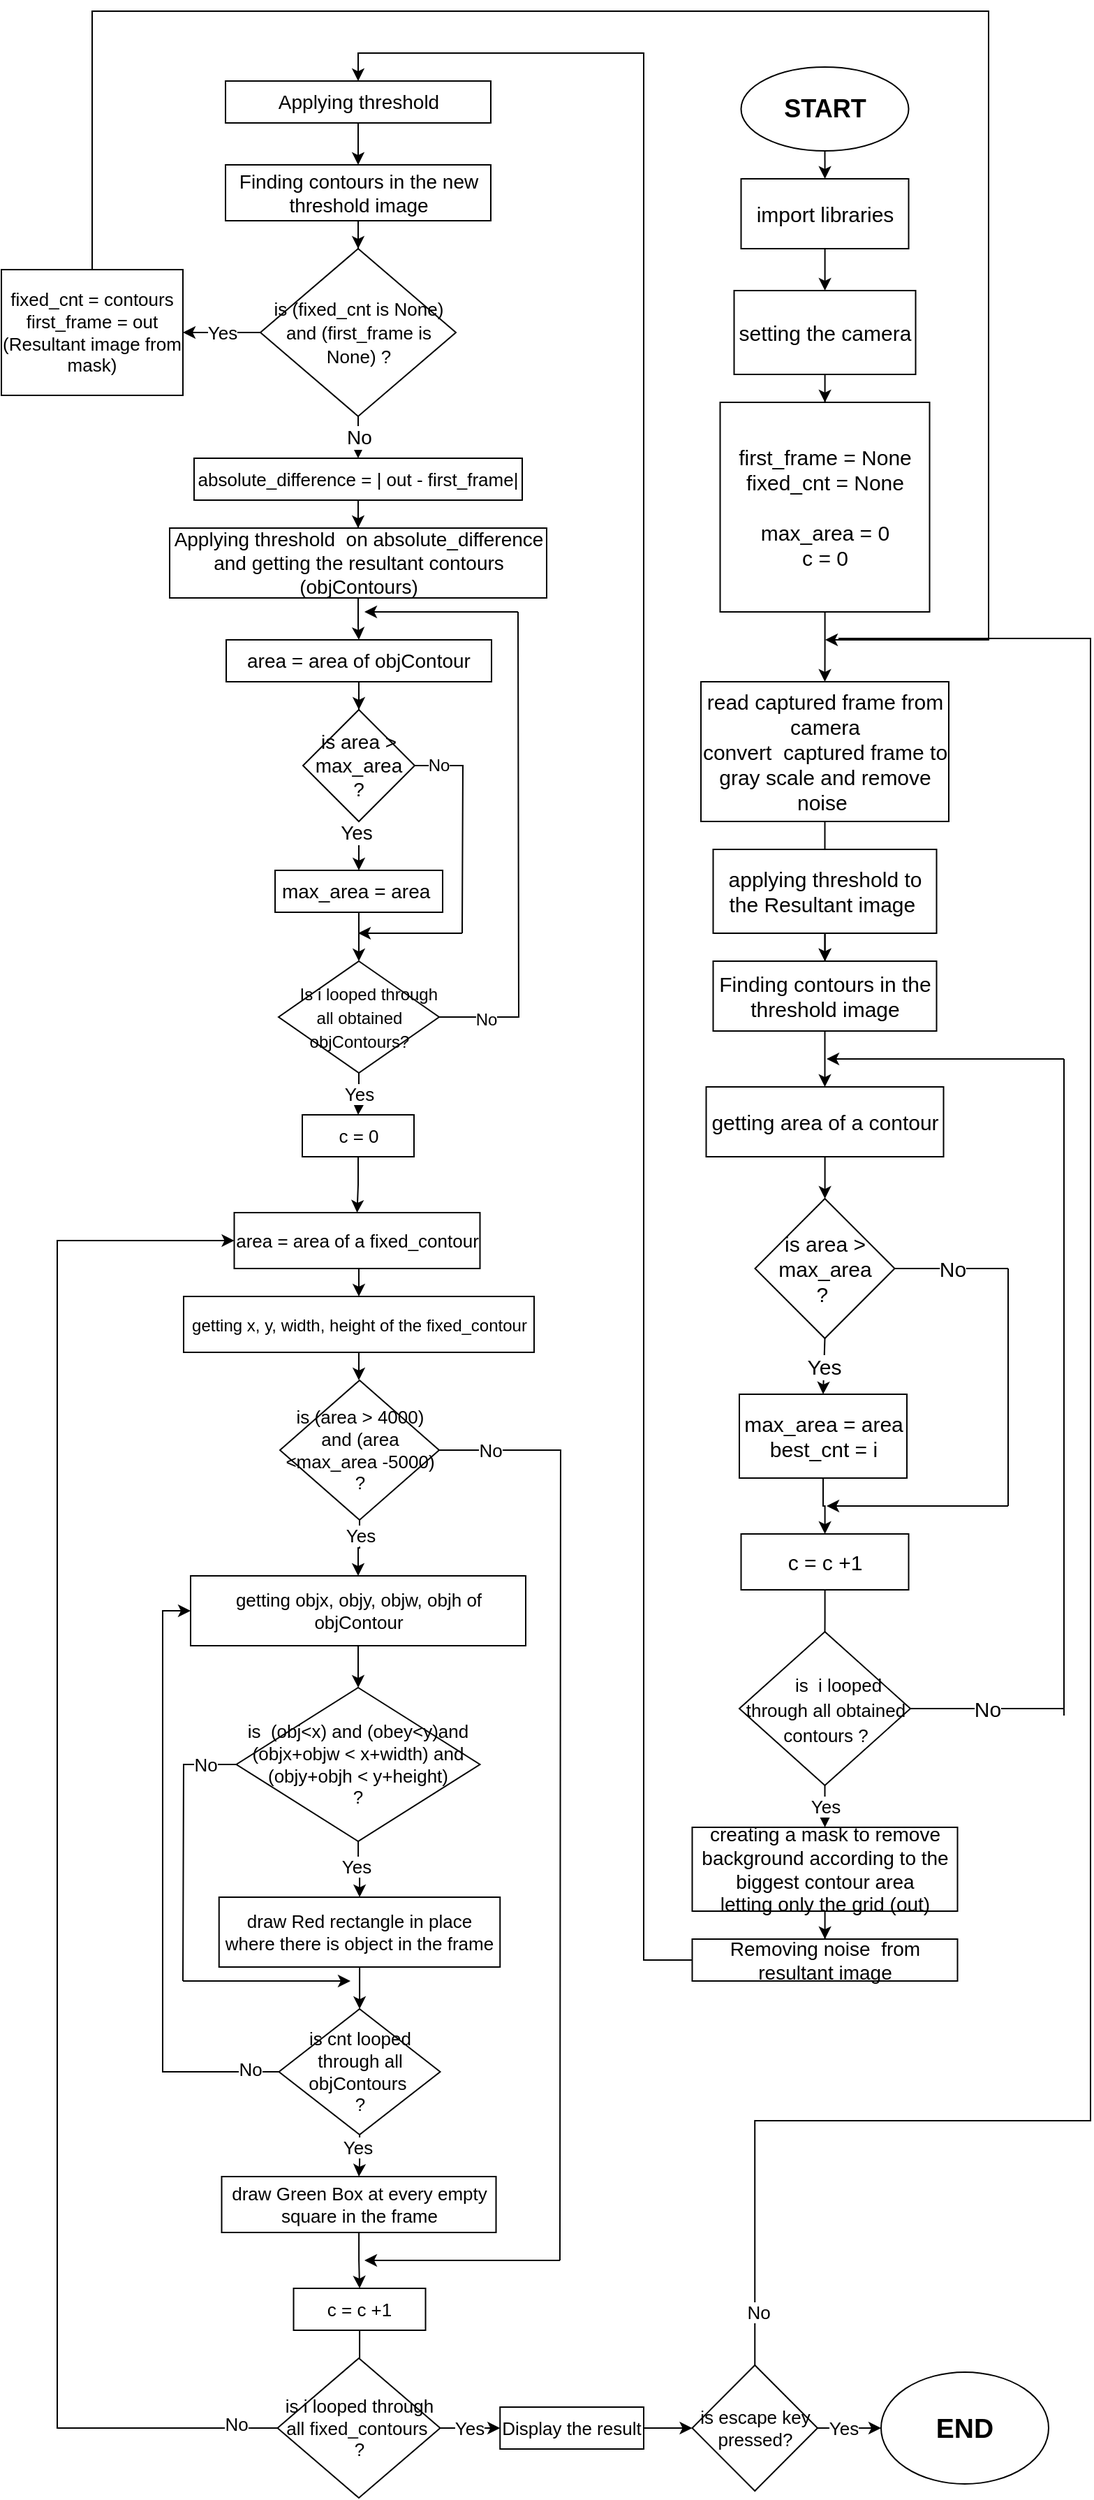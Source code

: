 <mxfile version="17.4.6" type="github"><diagram id="C5RBs43oDa-KdzZeNtuy" name="Page-1"><mxGraphModel dx="1113" dy="1835" grid="1" gridSize="10" guides="1" tooltips="1" connect="1" arrows="1" fold="1" page="1" pageScale="1" pageWidth="827" pageHeight="1169" math="0" shadow="0"><root><mxCell id="WIyWlLk6GJQsqaUBKTNV-0"/><mxCell id="WIyWlLk6GJQsqaUBKTNV-1" parent="WIyWlLk6GJQsqaUBKTNV-0"/><mxCell id="ccuf4die8Ty0n8r8Zp1z-2" value="" style="edgeStyle=orthogonalEdgeStyle;rounded=0;orthogonalLoop=1;jettySize=auto;html=1;" edge="1" parent="WIyWlLk6GJQsqaUBKTNV-1" source="ccuf4die8Ty0n8r8Zp1z-0"><mxGeometry relative="1" as="geometry"><mxPoint x="589.75" y="-930" as="targetPoint"/></mxGeometry></mxCell><mxCell id="ccuf4die8Ty0n8r8Zp1z-0" value="&lt;h2&gt;START&lt;/h2&gt;" style="ellipse;whiteSpace=wrap;html=1;" vertex="1" parent="WIyWlLk6GJQsqaUBKTNV-1"><mxGeometry x="529.75" y="-1010" width="120" height="60" as="geometry"/></mxCell><mxCell id="ccuf4die8Ty0n8r8Zp1z-6" value="" style="edgeStyle=orthogonalEdgeStyle;rounded=0;orthogonalLoop=1;jettySize=auto;html=1;fontSize=15;" edge="1" parent="WIyWlLk6GJQsqaUBKTNV-1" source="ccuf4die8Ty0n8r8Zp1z-4" target="ccuf4die8Ty0n8r8Zp1z-5"><mxGeometry relative="1" as="geometry"/></mxCell><mxCell id="ccuf4die8Ty0n8r8Zp1z-4" value="&lt;span&gt;import libraries&lt;/span&gt;" style="rounded=0;whiteSpace=wrap;html=1;fontSize=15;" vertex="1" parent="WIyWlLk6GJQsqaUBKTNV-1"><mxGeometry x="529.75" y="-930" width="120" height="50" as="geometry"/></mxCell><mxCell id="ccuf4die8Ty0n8r8Zp1z-8" value="" style="edgeStyle=orthogonalEdgeStyle;rounded=0;orthogonalLoop=1;jettySize=auto;html=1;fontSize=15;" edge="1" parent="WIyWlLk6GJQsqaUBKTNV-1" source="ccuf4die8Ty0n8r8Zp1z-5" target="ccuf4die8Ty0n8r8Zp1z-7"><mxGeometry relative="1" as="geometry"/></mxCell><mxCell id="ccuf4die8Ty0n8r8Zp1z-5" value="setting the camera" style="rounded=0;whiteSpace=wrap;html=1;fontSize=15;" vertex="1" parent="WIyWlLk6GJQsqaUBKTNV-1"><mxGeometry x="524.75" y="-850" width="130" height="60" as="geometry"/></mxCell><mxCell id="ccuf4die8Ty0n8r8Zp1z-13" value="" style="edgeStyle=orthogonalEdgeStyle;rounded=0;orthogonalLoop=1;jettySize=auto;html=1;fontSize=15;" edge="1" parent="WIyWlLk6GJQsqaUBKTNV-1" source="ccuf4die8Ty0n8r8Zp1z-7" target="ccuf4die8Ty0n8r8Zp1z-12"><mxGeometry relative="1" as="geometry"/></mxCell><mxCell id="ccuf4die8Ty0n8r8Zp1z-7" value="first_frame = None&lt;br&gt;fixed_cnt = None&lt;br&gt;&lt;br&gt;max_area = 0&lt;br&gt;c = 0" style="whiteSpace=wrap;html=1;aspect=fixed;fontSize=15;" vertex="1" parent="WIyWlLk6GJQsqaUBKTNV-1"><mxGeometry x="514.75" y="-770" width="150" height="150" as="geometry"/></mxCell><mxCell id="ccuf4die8Ty0n8r8Zp1z-51" value="" style="edgeStyle=orthogonalEdgeStyle;rounded=0;orthogonalLoop=1;jettySize=auto;html=1;fontSize=14;endArrow=classic;endFill=1;" edge="1" parent="WIyWlLk6GJQsqaUBKTNV-1" source="ccuf4die8Ty0n8r8Zp1z-12" target="ccuf4die8Ty0n8r8Zp1z-17"><mxGeometry relative="1" as="geometry"/></mxCell><mxCell id="ccuf4die8Ty0n8r8Zp1z-12" value="read captured frame from camera&lt;br&gt;convert &amp;nbsp;captured frame to gray scale and remove noise&amp;nbsp;" style="rounded=0;whiteSpace=wrap;html=1;fontSize=15;" vertex="1" parent="WIyWlLk6GJQsqaUBKTNV-1"><mxGeometry x="501" y="-570" width="177.5" height="100" as="geometry"/></mxCell><mxCell id="ccuf4die8Ty0n8r8Zp1z-18" value="" style="edgeStyle=orthogonalEdgeStyle;rounded=0;orthogonalLoop=1;jettySize=auto;html=1;fontSize=15;" edge="1" parent="WIyWlLk6GJQsqaUBKTNV-1" source="ccuf4die8Ty0n8r8Zp1z-15" target="ccuf4die8Ty0n8r8Zp1z-17"><mxGeometry relative="1" as="geometry"/></mxCell><mxCell id="ccuf4die8Ty0n8r8Zp1z-15" value="applying threshold to the Resultant image&amp;nbsp;" style="rounded=0;whiteSpace=wrap;html=1;fontSize=15;" vertex="1" parent="WIyWlLk6GJQsqaUBKTNV-1"><mxGeometry x="509.75" y="-450" width="160" height="60" as="geometry"/></mxCell><mxCell id="ccuf4die8Ty0n8r8Zp1z-21" value="" style="edgeStyle=orthogonalEdgeStyle;rounded=0;orthogonalLoop=1;jettySize=auto;html=1;fontSize=15;" edge="1" parent="WIyWlLk6GJQsqaUBKTNV-1" source="ccuf4die8Ty0n8r8Zp1z-17" target="ccuf4die8Ty0n8r8Zp1z-20"><mxGeometry relative="1" as="geometry"/></mxCell><mxCell id="ccuf4die8Ty0n8r8Zp1z-17" value="Finding contours in the threshold image" style="rounded=0;whiteSpace=wrap;html=1;fontSize=15;" vertex="1" parent="WIyWlLk6GJQsqaUBKTNV-1"><mxGeometry x="509.75" y="-370" width="160" height="50" as="geometry"/></mxCell><mxCell id="ccuf4die8Ty0n8r8Zp1z-19" value="is area &amp;gt; max_area&lt;br&gt;?&amp;nbsp;" style="rhombus;whiteSpace=wrap;html=1;fontSize=15;" vertex="1" parent="WIyWlLk6GJQsqaUBKTNV-1"><mxGeometry x="539.75" y="-200" width="100" height="100" as="geometry"/></mxCell><mxCell id="ccuf4die8Ty0n8r8Zp1z-22" value="" style="edgeStyle=orthogonalEdgeStyle;rounded=0;orthogonalLoop=1;jettySize=auto;html=1;fontSize=15;" edge="1" parent="WIyWlLk6GJQsqaUBKTNV-1" source="ccuf4die8Ty0n8r8Zp1z-20" target="ccuf4die8Ty0n8r8Zp1z-19"><mxGeometry relative="1" as="geometry"/></mxCell><mxCell id="ccuf4die8Ty0n8r8Zp1z-20" value="getting area of a contour" style="rounded=0;whiteSpace=wrap;html=1;fontSize=15;" vertex="1" parent="WIyWlLk6GJQsqaUBKTNV-1"><mxGeometry x="504.75" y="-280" width="170" height="50" as="geometry"/></mxCell><mxCell id="ccuf4die8Ty0n8r8Zp1z-23" value="" style="endArrow=classic;html=1;rounded=0;fontSize=15;exitX=0.5;exitY=1;exitDx=0;exitDy=0;entryX=0.5;entryY=0;entryDx=0;entryDy=0;" edge="1" parent="WIyWlLk6GJQsqaUBKTNV-1" source="ccuf4die8Ty0n8r8Zp1z-19" target="ccuf4die8Ty0n8r8Zp1z-25"><mxGeometry relative="1" as="geometry"><mxPoint x="449.75" y="-20" as="sourcePoint"/><mxPoint x="589.75" y="-70" as="targetPoint"/></mxGeometry></mxCell><mxCell id="ccuf4die8Ty0n8r8Zp1z-24" value="Yes" style="edgeLabel;resizable=0;html=1;align=center;verticalAlign=middle;fontSize=15;" connectable="0" vertex="1" parent="ccuf4die8Ty0n8r8Zp1z-23"><mxGeometry relative="1" as="geometry"/></mxCell><mxCell id="ccuf4die8Ty0n8r8Zp1z-27" value="" style="edgeStyle=orthogonalEdgeStyle;rounded=0;orthogonalLoop=1;jettySize=auto;html=1;fontSize=15;" edge="1" parent="WIyWlLk6GJQsqaUBKTNV-1" source="ccuf4die8Ty0n8r8Zp1z-25" target="ccuf4die8Ty0n8r8Zp1z-26"><mxGeometry relative="1" as="geometry"/></mxCell><mxCell id="ccuf4die8Ty0n8r8Zp1z-25" value="max_area = area&lt;br&gt;best_cnt = i" style="rounded=0;whiteSpace=wrap;html=1;fontSize=15;" vertex="1" parent="WIyWlLk6GJQsqaUBKTNV-1"><mxGeometry x="528.5" y="-60" width="120" height="60" as="geometry"/></mxCell><mxCell id="ccuf4die8Ty0n8r8Zp1z-34" value="" style="edgeStyle=orthogonalEdgeStyle;rounded=0;orthogonalLoop=1;jettySize=auto;html=1;fontSize=15;endArrow=none;endFill=0;" edge="1" parent="WIyWlLk6GJQsqaUBKTNV-1" source="ccuf4die8Ty0n8r8Zp1z-26" target="ccuf4die8Ty0n8r8Zp1z-32"><mxGeometry relative="1" as="geometry"/></mxCell><mxCell id="ccuf4die8Ty0n8r8Zp1z-26" value="c = c +1" style="rounded=0;whiteSpace=wrap;html=1;fontSize=15;" vertex="1" parent="WIyWlLk6GJQsqaUBKTNV-1"><mxGeometry x="529.75" y="40" width="120" height="40" as="geometry"/></mxCell><mxCell id="ccuf4die8Ty0n8r8Zp1z-28" value="" style="endArrow=none;html=1;rounded=0;fontSize=15;exitX=1;exitY=0.5;exitDx=0;exitDy=0;endFill=0;" edge="1" parent="WIyWlLk6GJQsqaUBKTNV-1" source="ccuf4die8Ty0n8r8Zp1z-19"><mxGeometry relative="1" as="geometry"><mxPoint x="664.75" y="-170.5" as="sourcePoint"/><mxPoint x="721" y="-150" as="targetPoint"/></mxGeometry></mxCell><mxCell id="ccuf4die8Ty0n8r8Zp1z-29" value="No" style="edgeLabel;resizable=0;html=1;align=center;verticalAlign=middle;fontSize=15;" connectable="0" vertex="1" parent="ccuf4die8Ty0n8r8Zp1z-28"><mxGeometry relative="1" as="geometry"/></mxCell><mxCell id="ccuf4die8Ty0n8r8Zp1z-30" value="" style="endArrow=none;html=1;rounded=0;fontSize=15;endFill=0;" edge="1" parent="WIyWlLk6GJQsqaUBKTNV-1"><mxGeometry width="50" height="50" relative="1" as="geometry"><mxPoint x="721" y="-150" as="sourcePoint"/><mxPoint x="721" y="20" as="targetPoint"/></mxGeometry></mxCell><mxCell id="ccuf4die8Ty0n8r8Zp1z-31" value="" style="endArrow=classic;html=1;rounded=0;fontSize=15;" edge="1" parent="WIyWlLk6GJQsqaUBKTNV-1"><mxGeometry width="50" height="50" relative="1" as="geometry"><mxPoint x="721" y="20" as="sourcePoint"/><mxPoint x="591" y="20" as="targetPoint"/></mxGeometry></mxCell><mxCell id="ccuf4die8Ty0n8r8Zp1z-112" value="Yes" style="edgeStyle=orthogonalEdgeStyle;rounded=0;orthogonalLoop=1;jettySize=auto;html=1;fontSize=13;endArrow=classic;endFill=1;" edge="1" parent="WIyWlLk6GJQsqaUBKTNV-1" source="ccuf4die8Ty0n8r8Zp1z-32" target="ccuf4die8Ty0n8r8Zp1z-39"><mxGeometry relative="1" as="geometry"/></mxCell><mxCell id="ccuf4die8Ty0n8r8Zp1z-32" value="&lt;font style=&quot;font-size: 13px&quot;&gt;&amp;nbsp; &amp;nbsp; &amp;nbsp;is &amp;nbsp;i looped through all obtained contours ?&lt;/font&gt;" style="rhombus;whiteSpace=wrap;html=1;fontSize=15;" vertex="1" parent="WIyWlLk6GJQsqaUBKTNV-1"><mxGeometry x="528.5" y="110" width="122.5" height="110" as="geometry"/></mxCell><mxCell id="ccuf4die8Ty0n8r8Zp1z-35" value="" style="endArrow=none;html=1;rounded=0;fontSize=15;exitX=1;exitY=0.5;exitDx=0;exitDy=0;endFill=0;" edge="1" parent="WIyWlLk6GJQsqaUBKTNV-1" source="ccuf4die8Ty0n8r8Zp1z-32"><mxGeometry relative="1" as="geometry"><mxPoint x="331" y="10" as="sourcePoint"/><mxPoint x="761" y="165" as="targetPoint"/></mxGeometry></mxCell><mxCell id="ccuf4die8Ty0n8r8Zp1z-36" value="No" style="edgeLabel;resizable=0;html=1;align=center;verticalAlign=middle;fontSize=15;" connectable="0" vertex="1" parent="ccuf4die8Ty0n8r8Zp1z-35"><mxGeometry relative="1" as="geometry"/></mxCell><mxCell id="ccuf4die8Ty0n8r8Zp1z-37" value="" style="endArrow=none;html=1;rounded=0;fontSize=15;" edge="1" parent="WIyWlLk6GJQsqaUBKTNV-1"><mxGeometry width="50" height="50" relative="1" as="geometry"><mxPoint x="761" y="170" as="sourcePoint"/><mxPoint x="761" y="-300" as="targetPoint"/></mxGeometry></mxCell><mxCell id="ccuf4die8Ty0n8r8Zp1z-38" value="" style="endArrow=classic;html=1;rounded=0;fontSize=15;" edge="1" parent="WIyWlLk6GJQsqaUBKTNV-1"><mxGeometry width="50" height="50" relative="1" as="geometry"><mxPoint x="761" y="-300" as="sourcePoint"/><mxPoint x="591" y="-300" as="targetPoint"/></mxGeometry></mxCell><mxCell id="ccuf4die8Ty0n8r8Zp1z-113" value="" style="edgeStyle=orthogonalEdgeStyle;rounded=0;orthogonalLoop=1;jettySize=auto;html=1;fontSize=13;endArrow=classic;endFill=1;" edge="1" parent="WIyWlLk6GJQsqaUBKTNV-1" source="ccuf4die8Ty0n8r8Zp1z-39" target="ccuf4die8Ty0n8r8Zp1z-55"><mxGeometry relative="1" as="geometry"/></mxCell><mxCell id="ccuf4die8Ty0n8r8Zp1z-39" value="&lt;font style=&quot;font-size: 14px&quot;&gt;creating a mask to remove background according to the biggest contour area&lt;br&gt;letting only the grid (out)&lt;br&gt;&lt;/font&gt;" style="rounded=0;whiteSpace=wrap;html=1;fontSize=13;" vertex="1" parent="WIyWlLk6GJQsqaUBKTNV-1"><mxGeometry x="494.75" y="250" width="190" height="60" as="geometry"/></mxCell><mxCell id="ccuf4die8Ty0n8r8Zp1z-114" style="edgeStyle=orthogonalEdgeStyle;rounded=0;orthogonalLoop=1;jettySize=auto;html=1;exitX=0;exitY=0.5;exitDx=0;exitDy=0;entryX=0.5;entryY=0;entryDx=0;entryDy=0;fontSize=13;endArrow=classic;endFill=1;" edge="1" parent="WIyWlLk6GJQsqaUBKTNV-1" source="ccuf4die8Ty0n8r8Zp1z-55" target="ccuf4die8Ty0n8r8Zp1z-58"><mxGeometry relative="1" as="geometry"><Array as="points"><mxPoint x="460" y="345"/><mxPoint x="460" y="-1020"/><mxPoint x="256" y="-1020"/></Array></mxGeometry></mxCell><mxCell id="ccuf4die8Ty0n8r8Zp1z-55" value="Removing noise &amp;nbsp;from resultant image" style="rounded=0;whiteSpace=wrap;html=1;fontSize=14;" vertex="1" parent="WIyWlLk6GJQsqaUBKTNV-1"><mxGeometry x="494.75" y="330" width="190" height="30" as="geometry"/></mxCell><mxCell id="ccuf4die8Ty0n8r8Zp1z-62" value="" style="edgeStyle=orthogonalEdgeStyle;rounded=0;orthogonalLoop=1;jettySize=auto;html=1;fontSize=14;endArrow=classic;endFill=1;" edge="1" parent="WIyWlLk6GJQsqaUBKTNV-1" source="ccuf4die8Ty0n8r8Zp1z-58" target="ccuf4die8Ty0n8r8Zp1z-60"><mxGeometry relative="1" as="geometry"/></mxCell><mxCell id="ccuf4die8Ty0n8r8Zp1z-58" value="Applying threshold" style="rounded=0;whiteSpace=wrap;html=1;fontSize=14;" vertex="1" parent="WIyWlLk6GJQsqaUBKTNV-1"><mxGeometry x="160.5" y="-1000" width="190" height="30" as="geometry"/></mxCell><mxCell id="ccuf4die8Ty0n8r8Zp1z-64" value="" style="edgeStyle=orthogonalEdgeStyle;rounded=0;orthogonalLoop=1;jettySize=auto;html=1;fontSize=13;endArrow=classic;endFill=1;" edge="1" parent="WIyWlLk6GJQsqaUBKTNV-1" source="ccuf4die8Ty0n8r8Zp1z-60" target="ccuf4die8Ty0n8r8Zp1z-63"><mxGeometry relative="1" as="geometry"/></mxCell><mxCell id="ccuf4die8Ty0n8r8Zp1z-60" value="Finding contours in the new threshold image" style="rounded=0;whiteSpace=wrap;html=1;fontSize=14;" vertex="1" parent="WIyWlLk6GJQsqaUBKTNV-1"><mxGeometry x="160.5" y="-940" width="190" height="40" as="geometry"/></mxCell><mxCell id="ccuf4die8Ty0n8r8Zp1z-61" style="edgeStyle=orthogonalEdgeStyle;rounded=0;orthogonalLoop=1;jettySize=auto;html=1;exitX=0.5;exitY=1;exitDx=0;exitDy=0;fontSize=14;endArrow=classic;endFill=1;" edge="1" parent="WIyWlLk6GJQsqaUBKTNV-1" source="ccuf4die8Ty0n8r8Zp1z-60" target="ccuf4die8Ty0n8r8Zp1z-60"><mxGeometry relative="1" as="geometry"/></mxCell><mxCell id="ccuf4die8Ty0n8r8Zp1z-66" value="Yes" style="edgeStyle=orthogonalEdgeStyle;rounded=0;orthogonalLoop=1;jettySize=auto;html=1;fontSize=13;endArrow=classic;endFill=1;entryX=1;entryY=0.5;entryDx=0;entryDy=0;" edge="1" parent="WIyWlLk6GJQsqaUBKTNV-1" source="ccuf4die8Ty0n8r8Zp1z-63" target="ccuf4die8Ty0n8r8Zp1z-65"><mxGeometry relative="1" as="geometry"><mxPoint x="131" y="-700" as="targetPoint"/></mxGeometry></mxCell><mxCell id="ccuf4die8Ty0n8r8Zp1z-69" value="&lt;font style=&quot;font-size: 14px&quot;&gt;No&lt;/font&gt;" style="edgeStyle=orthogonalEdgeStyle;rounded=0;orthogonalLoop=1;jettySize=auto;html=1;fontSize=13;endArrow=classic;endFill=1;" edge="1" parent="WIyWlLk6GJQsqaUBKTNV-1" source="ccuf4die8Ty0n8r8Zp1z-63" target="ccuf4die8Ty0n8r8Zp1z-68"><mxGeometry relative="1" as="geometry"/></mxCell><mxCell id="ccuf4die8Ty0n8r8Zp1z-63" value="&lt;font style=&quot;font-size: 13px&quot;&gt;is (fixed_cnt is None) and (first_frame is None) ?&lt;/font&gt;" style="rhombus;whiteSpace=wrap;html=1;fontSize=14;" vertex="1" parent="WIyWlLk6GJQsqaUBKTNV-1"><mxGeometry x="185.5" y="-880" width="140" height="120" as="geometry"/></mxCell><mxCell id="ccuf4die8Ty0n8r8Zp1z-67" style="edgeStyle=orthogonalEdgeStyle;rounded=0;orthogonalLoop=1;jettySize=auto;html=1;fontSize=13;endArrow=classic;endFill=1;exitX=0.5;exitY=0;exitDx=0;exitDy=0;" edge="1" parent="WIyWlLk6GJQsqaUBKTNV-1" source="ccuf4die8Ty0n8r8Zp1z-65"><mxGeometry relative="1" as="geometry"><mxPoint x="590" y="-600" as="targetPoint"/><mxPoint x="186" y="-965" as="sourcePoint"/><Array as="points"><mxPoint x="65" y="-1050"/><mxPoint x="707" y="-1050"/><mxPoint x="707" y="-600"/></Array></mxGeometry></mxCell><mxCell id="ccuf4die8Ty0n8r8Zp1z-65" value="fixed_cnt = contours&lt;br&gt;first_frame = out (Resultant image from mask)" style="rounded=0;whiteSpace=wrap;html=1;fontSize=13;" vertex="1" parent="WIyWlLk6GJQsqaUBKTNV-1"><mxGeometry y="-865" width="130" height="90" as="geometry"/></mxCell><mxCell id="ccuf4die8Ty0n8r8Zp1z-71" value="" style="edgeStyle=orthogonalEdgeStyle;rounded=0;orthogonalLoop=1;jettySize=auto;html=1;fontSize=14;endArrow=classic;endFill=1;" edge="1" parent="WIyWlLk6GJQsqaUBKTNV-1" source="ccuf4die8Ty0n8r8Zp1z-68" target="ccuf4die8Ty0n8r8Zp1z-70"><mxGeometry relative="1" as="geometry"/></mxCell><mxCell id="ccuf4die8Ty0n8r8Zp1z-68" value="absolute_difference = | out - first_frame|" style="rounded=0;whiteSpace=wrap;html=1;fontSize=13;" vertex="1" parent="WIyWlLk6GJQsqaUBKTNV-1"><mxGeometry x="138" y="-730" width="235" height="30" as="geometry"/></mxCell><mxCell id="ccuf4die8Ty0n8r8Zp1z-73" value="" style="edgeStyle=orthogonalEdgeStyle;rounded=0;orthogonalLoop=1;jettySize=auto;html=1;fontSize=14;endArrow=classic;endFill=1;" edge="1" parent="WIyWlLk6GJQsqaUBKTNV-1" source="ccuf4die8Ty0n8r8Zp1z-70" target="ccuf4die8Ty0n8r8Zp1z-72"><mxGeometry relative="1" as="geometry"/></mxCell><mxCell id="ccuf4die8Ty0n8r8Zp1z-70" value="Applying threshold &amp;nbsp;on absolute_difference&lt;br&gt;and getting the resultant contours (objContours)" style="rounded=0;whiteSpace=wrap;html=1;fontSize=14;" vertex="1" parent="WIyWlLk6GJQsqaUBKTNV-1"><mxGeometry x="120.5" y="-680" width="270" height="50" as="geometry"/></mxCell><mxCell id="ccuf4die8Ty0n8r8Zp1z-75" value="" style="edgeStyle=orthogonalEdgeStyle;rounded=0;orthogonalLoop=1;jettySize=auto;html=1;fontSize=14;endArrow=classic;endFill=1;" edge="1" parent="WIyWlLk6GJQsqaUBKTNV-1" source="ccuf4die8Ty0n8r8Zp1z-72" target="ccuf4die8Ty0n8r8Zp1z-74"><mxGeometry relative="1" as="geometry"/></mxCell><mxCell id="ccuf4die8Ty0n8r8Zp1z-72" value="area = area of objContour" style="rounded=0;whiteSpace=wrap;html=1;fontSize=14;" vertex="1" parent="WIyWlLk6GJQsqaUBKTNV-1"><mxGeometry x="161.01" y="-600" width="190" height="30" as="geometry"/></mxCell><mxCell id="ccuf4die8Ty0n8r8Zp1z-77" value="" style="edgeStyle=orthogonalEdgeStyle;rounded=0;orthogonalLoop=1;jettySize=auto;html=1;fontSize=14;endArrow=classic;endFill=1;" edge="1" parent="WIyWlLk6GJQsqaUBKTNV-1" source="ccuf4die8Ty0n8r8Zp1z-74" target="ccuf4die8Ty0n8r8Zp1z-76"><mxGeometry relative="1" as="geometry"/></mxCell><mxCell id="ccuf4die8Ty0n8r8Zp1z-78" value="Yes&lt;br&gt;" style="edgeLabel;html=1;align=center;verticalAlign=middle;resizable=0;points=[];fontSize=14;" vertex="1" connectable="0" parent="ccuf4die8Ty0n8r8Zp1z-77"><mxGeometry x="-0.64" y="-2" relative="1" as="geometry"><mxPoint as="offset"/></mxGeometry></mxCell><mxCell id="ccuf4die8Ty0n8r8Zp1z-82" style="edgeStyle=orthogonalEdgeStyle;rounded=0;orthogonalLoop=1;jettySize=auto;html=1;exitX=1;exitY=0.5;exitDx=0;exitDy=0;fontSize=12;endArrow=none;endFill=0;" edge="1" parent="WIyWlLk6GJQsqaUBKTNV-1" source="ccuf4die8Ty0n8r8Zp1z-74"><mxGeometry relative="1" as="geometry"><mxPoint x="330" y="-390" as="targetPoint"/></mxGeometry></mxCell><mxCell id="ccuf4die8Ty0n8r8Zp1z-85" value="No" style="edgeLabel;html=1;align=center;verticalAlign=middle;resizable=0;points=[];fontSize=12;" vertex="1" connectable="0" parent="ccuf4die8Ty0n8r8Zp1z-82"><mxGeometry x="-0.781" relative="1" as="geometry"><mxPoint as="offset"/></mxGeometry></mxCell><mxCell id="ccuf4die8Ty0n8r8Zp1z-74" value="is area &amp;gt; max_area&lt;br&gt;?" style="rhombus;whiteSpace=wrap;html=1;fontSize=14;" vertex="1" parent="WIyWlLk6GJQsqaUBKTNV-1"><mxGeometry x="216" y="-550" width="80" height="80" as="geometry"/></mxCell><mxCell id="ccuf4die8Ty0n8r8Zp1z-81" value="" style="edgeStyle=orthogonalEdgeStyle;rounded=0;orthogonalLoop=1;jettySize=auto;html=1;fontSize=12;endArrow=classic;endFill=1;" edge="1" parent="WIyWlLk6GJQsqaUBKTNV-1" source="ccuf4die8Ty0n8r8Zp1z-76" target="ccuf4die8Ty0n8r8Zp1z-80"><mxGeometry relative="1" as="geometry"/></mxCell><mxCell id="ccuf4die8Ty0n8r8Zp1z-76" value="max_area = area&amp;nbsp;" style="rounded=0;whiteSpace=wrap;html=1;fontSize=14;" vertex="1" parent="WIyWlLk6GJQsqaUBKTNV-1"><mxGeometry x="196.01" y="-435" width="120" height="30" as="geometry"/></mxCell><mxCell id="ccuf4die8Ty0n8r8Zp1z-84" style="edgeStyle=orthogonalEdgeStyle;rounded=0;orthogonalLoop=1;jettySize=auto;html=1;exitX=1;exitY=0.5;exitDx=0;exitDy=0;fontSize=12;endArrow=none;endFill=0;" edge="1" parent="WIyWlLk6GJQsqaUBKTNV-1" source="ccuf4die8Ty0n8r8Zp1z-80"><mxGeometry relative="1" as="geometry"><mxPoint x="370" y="-620" as="targetPoint"/></mxGeometry></mxCell><mxCell id="ccuf4die8Ty0n8r8Zp1z-87" value="No" style="edgeLabel;html=1;align=center;verticalAlign=middle;resizable=0;points=[];fontSize=12;" vertex="1" connectable="0" parent="ccuf4die8Ty0n8r8Zp1z-84"><mxGeometry x="-0.813" y="-2" relative="1" as="geometry"><mxPoint x="1" as="offset"/></mxGeometry></mxCell><mxCell id="ccuf4die8Ty0n8r8Zp1z-99" value="Yes" style="edgeStyle=orthogonalEdgeStyle;rounded=0;orthogonalLoop=1;jettySize=auto;html=1;fontSize=13;endArrow=classic;endFill=1;" edge="1" parent="WIyWlLk6GJQsqaUBKTNV-1" source="ccuf4die8Ty0n8r8Zp1z-80" target="ccuf4die8Ty0n8r8Zp1z-98"><mxGeometry relative="1" as="geometry"/></mxCell><mxCell id="ccuf4die8Ty0n8r8Zp1z-80" value="&lt;font style=&quot;font-size: 12px&quot;&gt;&amp;nbsp; &amp;nbsp; Is i looped through all obtained objContours?&lt;/font&gt;" style="rhombus;whiteSpace=wrap;html=1;fontSize=14;" vertex="1" parent="WIyWlLk6GJQsqaUBKTNV-1"><mxGeometry x="198.51" y="-370" width="115" height="80" as="geometry"/></mxCell><mxCell id="ccuf4die8Ty0n8r8Zp1z-83" value="" style="endArrow=classic;html=1;rounded=0;fontSize=12;" edge="1" parent="WIyWlLk6GJQsqaUBKTNV-1"><mxGeometry width="50" height="50" relative="1" as="geometry"><mxPoint x="330" y="-390" as="sourcePoint"/><mxPoint x="255.5" y="-390" as="targetPoint"/></mxGeometry></mxCell><mxCell id="ccuf4die8Ty0n8r8Zp1z-86" value="" style="endArrow=classic;html=1;rounded=0;fontSize=12;" edge="1" parent="WIyWlLk6GJQsqaUBKTNV-1"><mxGeometry width="50" height="50" relative="1" as="geometry"><mxPoint x="370" y="-620" as="sourcePoint"/><mxPoint x="260" y="-620" as="targetPoint"/></mxGeometry></mxCell><mxCell id="ccuf4die8Ty0n8r8Zp1z-134" style="edgeStyle=orthogonalEdgeStyle;rounded=0;orthogonalLoop=1;jettySize=auto;html=1;exitX=0.5;exitY=1;exitDx=0;exitDy=0;entryX=0.5;entryY=0;entryDx=0;entryDy=0;fontSize=13;endArrow=classic;endFill=1;" edge="1" parent="WIyWlLk6GJQsqaUBKTNV-1" source="ccuf4die8Ty0n8r8Zp1z-89" target="ccuf4die8Ty0n8r8Zp1z-92"><mxGeometry relative="1" as="geometry"/></mxCell><mxCell id="ccuf4die8Ty0n8r8Zp1z-89" value="&lt;font style=&quot;font-size: 13px&quot;&gt;area = area of a fixed_contour&lt;/font&gt;" style="rounded=0;whiteSpace=wrap;html=1;fontSize=12;" vertex="1" parent="WIyWlLk6GJQsqaUBKTNV-1"><mxGeometry x="166.75" y="-190" width="176" height="40" as="geometry"/></mxCell><mxCell id="ccuf4die8Ty0n8r8Zp1z-97" value="" style="edgeStyle=orthogonalEdgeStyle;rounded=0;orthogonalLoop=1;jettySize=auto;html=1;fontSize=13;endArrow=classic;endFill=1;" edge="1" parent="WIyWlLk6GJQsqaUBKTNV-1" source="ccuf4die8Ty0n8r8Zp1z-92" target="ccuf4die8Ty0n8r8Zp1z-96"><mxGeometry relative="1" as="geometry"/></mxCell><mxCell id="ccuf4die8Ty0n8r8Zp1z-92" value="&lt;font style=&quot;font-size: 12px&quot;&gt;getting x, y, width, height of the fixed_contour&lt;/font&gt;" style="rounded=0;whiteSpace=wrap;html=1;fontSize=13;" vertex="1" parent="WIyWlLk6GJQsqaUBKTNV-1"><mxGeometry x="130.51" y="-130" width="251" height="40" as="geometry"/></mxCell><mxCell id="ccuf4die8Ty0n8r8Zp1z-105" value="" style="edgeStyle=orthogonalEdgeStyle;rounded=0;orthogonalLoop=1;jettySize=auto;html=1;fontSize=12;endArrow=classic;endFill=1;" edge="1" parent="WIyWlLk6GJQsqaUBKTNV-1" source="ccuf4die8Ty0n8r8Zp1z-96" target="ccuf4die8Ty0n8r8Zp1z-104"><mxGeometry relative="1" as="geometry"/></mxCell><mxCell id="ccuf4die8Ty0n8r8Zp1z-106" value="Yes" style="edgeLabel;html=1;align=center;verticalAlign=middle;resizable=0;points=[];fontSize=13;" vertex="1" connectable="0" parent="ccuf4die8Ty0n8r8Zp1z-105"><mxGeometry x="0.24" y="2" relative="1" as="geometry"><mxPoint x="-1" y="-14" as="offset"/></mxGeometry></mxCell><mxCell id="ccuf4die8Ty0n8r8Zp1z-128" style="edgeStyle=orthogonalEdgeStyle;rounded=0;orthogonalLoop=1;jettySize=auto;html=1;exitX=1;exitY=0.5;exitDx=0;exitDy=0;fontSize=13;endArrow=none;endFill=0;" edge="1" parent="WIyWlLk6GJQsqaUBKTNV-1" source="ccuf4die8Ty0n8r8Zp1z-96"><mxGeometry relative="1" as="geometry"><mxPoint x="400" y="560" as="targetPoint"/></mxGeometry></mxCell><mxCell id="ccuf4die8Ty0n8r8Zp1z-130" value="No" style="edgeLabel;html=1;align=center;verticalAlign=middle;resizable=0;points=[];fontSize=13;" vertex="1" connectable="0" parent="ccuf4die8Ty0n8r8Zp1z-128"><mxGeometry x="-0.89" relative="1" as="geometry"><mxPoint as="offset"/></mxGeometry></mxCell><mxCell id="ccuf4die8Ty0n8r8Zp1z-96" value="is (area &amp;gt; 4000) and (area &amp;lt;max_area -5000)&lt;br&gt;?" style="rhombus;whiteSpace=wrap;html=1;fontSize=13;" vertex="1" parent="WIyWlLk6GJQsqaUBKTNV-1"><mxGeometry x="199.51" y="-70" width="114" height="100" as="geometry"/></mxCell><mxCell id="ccuf4die8Ty0n8r8Zp1z-103" style="edgeStyle=orthogonalEdgeStyle;rounded=0;orthogonalLoop=1;jettySize=auto;html=1;exitX=0.5;exitY=1;exitDx=0;exitDy=0;entryX=0.5;entryY=0;entryDx=0;entryDy=0;fontSize=13;endArrow=classic;endFill=1;" edge="1" parent="WIyWlLk6GJQsqaUBKTNV-1" source="ccuf4die8Ty0n8r8Zp1z-98" target="ccuf4die8Ty0n8r8Zp1z-89"><mxGeometry relative="1" as="geometry"/></mxCell><mxCell id="ccuf4die8Ty0n8r8Zp1z-98" value="c = 0" style="rounded=0;whiteSpace=wrap;html=1;fontSize=13;" vertex="1" parent="WIyWlLk6GJQsqaUBKTNV-1"><mxGeometry x="215.5" y="-260" width="80" height="30" as="geometry"/></mxCell><mxCell id="ccuf4die8Ty0n8r8Zp1z-108" value="" style="edgeStyle=orthogonalEdgeStyle;rounded=0;orthogonalLoop=1;jettySize=auto;html=1;fontSize=13;endArrow=classic;endFill=1;" edge="1" parent="WIyWlLk6GJQsqaUBKTNV-1" source="ccuf4die8Ty0n8r8Zp1z-104" target="ccuf4die8Ty0n8r8Zp1z-107"><mxGeometry relative="1" as="geometry"/></mxCell><mxCell id="ccuf4die8Ty0n8r8Zp1z-104" value="&lt;span&gt;&lt;font style=&quot;font-size: 13px&quot;&gt;getting objx, objy, objw, objh of objContour&lt;/font&gt;&lt;/span&gt;" style="rounded=0;whiteSpace=wrap;html=1;fontSize=12;" vertex="1" parent="WIyWlLk6GJQsqaUBKTNV-1"><mxGeometry x="135.5" y="70" width="240" height="50" as="geometry"/></mxCell><mxCell id="ccuf4die8Ty0n8r8Zp1z-110" value="" style="edgeStyle=orthogonalEdgeStyle;rounded=0;orthogonalLoop=1;jettySize=auto;html=1;fontSize=13;endArrow=classic;endFill=1;" edge="1" parent="WIyWlLk6GJQsqaUBKTNV-1" source="ccuf4die8Ty0n8r8Zp1z-107" target="ccuf4die8Ty0n8r8Zp1z-109"><mxGeometry relative="1" as="geometry"/></mxCell><mxCell id="ccuf4die8Ty0n8r8Zp1z-111" value="Yes" style="edgeLabel;html=1;align=center;verticalAlign=middle;resizable=0;points=[];fontSize=13;" vertex="1" connectable="0" parent="ccuf4die8Ty0n8r8Zp1z-110"><mxGeometry x="-0.148" y="-2" relative="1" as="geometry"><mxPoint as="offset"/></mxGeometry></mxCell><mxCell id="ccuf4die8Ty0n8r8Zp1z-117" style="edgeStyle=orthogonalEdgeStyle;rounded=0;orthogonalLoop=1;jettySize=auto;html=1;exitX=0;exitY=0.5;exitDx=0;exitDy=0;fontSize=13;endArrow=none;endFill=0;" edge="1" parent="WIyWlLk6GJQsqaUBKTNV-1" source="ccuf4die8Ty0n8r8Zp1z-107"><mxGeometry relative="1" as="geometry"><mxPoint x="130" y="360" as="targetPoint"/></mxGeometry></mxCell><mxCell id="ccuf4die8Ty0n8r8Zp1z-120" value="No" style="edgeLabel;html=1;align=center;verticalAlign=middle;resizable=0;points=[];fontSize=13;" vertex="1" connectable="0" parent="ccuf4die8Ty0n8r8Zp1z-117"><mxGeometry x="-0.759" y="5" relative="1" as="geometry"><mxPoint y="-5" as="offset"/></mxGeometry></mxCell><mxCell id="ccuf4die8Ty0n8r8Zp1z-107" value="is &amp;nbsp;(obj&amp;lt;x) and (obey&amp;lt;y)and (objx+objw &amp;lt; x+width) and (objy+objh &amp;lt; y+height)&lt;br&gt;?" style="rhombus;whiteSpace=wrap;html=1;fontSize=13;" vertex="1" parent="WIyWlLk6GJQsqaUBKTNV-1"><mxGeometry x="168.25" y="150" width="174.5" height="110" as="geometry"/></mxCell><mxCell id="ccuf4die8Ty0n8r8Zp1z-116" value="" style="edgeStyle=orthogonalEdgeStyle;rounded=0;orthogonalLoop=1;jettySize=auto;html=1;fontSize=13;endArrow=classic;endFill=1;" edge="1" parent="WIyWlLk6GJQsqaUBKTNV-1" source="ccuf4die8Ty0n8r8Zp1z-109" target="ccuf4die8Ty0n8r8Zp1z-115"><mxGeometry relative="1" as="geometry"/></mxCell><mxCell id="ccuf4die8Ty0n8r8Zp1z-109" value="draw Red rectangle in place where there is object in the frame" style="rounded=0;whiteSpace=wrap;html=1;fontSize=13;" vertex="1" parent="WIyWlLk6GJQsqaUBKTNV-1"><mxGeometry x="155.88" y="300" width="201.25" height="50" as="geometry"/></mxCell><mxCell id="ccuf4die8Ty0n8r8Zp1z-121" style="edgeStyle=orthogonalEdgeStyle;rounded=0;orthogonalLoop=1;jettySize=auto;html=1;exitX=0;exitY=0.5;exitDx=0;exitDy=0;entryX=0;entryY=0.5;entryDx=0;entryDy=0;fontSize=13;endArrow=classic;endFill=1;" edge="1" parent="WIyWlLk6GJQsqaUBKTNV-1" source="ccuf4die8Ty0n8r8Zp1z-115" target="ccuf4die8Ty0n8r8Zp1z-104"><mxGeometry relative="1" as="geometry"/></mxCell><mxCell id="ccuf4die8Ty0n8r8Zp1z-122" value="No" style="edgeLabel;html=1;align=center;verticalAlign=middle;resizable=0;points=[];fontSize=13;" vertex="1" connectable="0" parent="ccuf4die8Ty0n8r8Zp1z-121"><mxGeometry x="-0.9" y="-2" relative="1" as="geometry"><mxPoint as="offset"/></mxGeometry></mxCell><mxCell id="ccuf4die8Ty0n8r8Zp1z-124" value="" style="edgeStyle=orthogonalEdgeStyle;rounded=0;orthogonalLoop=1;jettySize=auto;html=1;fontSize=13;endArrow=classic;endFill=1;" edge="1" parent="WIyWlLk6GJQsqaUBKTNV-1" source="ccuf4die8Ty0n8r8Zp1z-115" target="ccuf4die8Ty0n8r8Zp1z-123"><mxGeometry relative="1" as="geometry"/></mxCell><mxCell id="ccuf4die8Ty0n8r8Zp1z-125" value="Yes" style="edgeLabel;html=1;align=center;verticalAlign=middle;resizable=0;points=[];fontSize=13;" vertex="1" connectable="0" parent="ccuf4die8Ty0n8r8Zp1z-124"><mxGeometry x="-0.407" y="-2" relative="1" as="geometry"><mxPoint as="offset"/></mxGeometry></mxCell><mxCell id="ccuf4die8Ty0n8r8Zp1z-115" value="is cnt looped through all objContours&amp;nbsp;&lt;br&gt;?" style="rhombus;whiteSpace=wrap;html=1;fontSize=13;" vertex="1" parent="WIyWlLk6GJQsqaUBKTNV-1"><mxGeometry x="198.76" y="380" width="115.5" height="90" as="geometry"/></mxCell><mxCell id="ccuf4die8Ty0n8r8Zp1z-119" value="" style="endArrow=classic;html=1;rounded=0;fontSize=13;" edge="1" parent="WIyWlLk6GJQsqaUBKTNV-1"><mxGeometry width="50" height="50" relative="1" as="geometry"><mxPoint x="130" y="360" as="sourcePoint"/><mxPoint x="250" y="360" as="targetPoint"/></mxGeometry></mxCell><mxCell id="ccuf4die8Ty0n8r8Zp1z-127" value="" style="edgeStyle=orthogonalEdgeStyle;rounded=0;orthogonalLoop=1;jettySize=auto;html=1;fontSize=13;endArrow=classic;endFill=1;" edge="1" parent="WIyWlLk6GJQsqaUBKTNV-1" source="ccuf4die8Ty0n8r8Zp1z-123" target="ccuf4die8Ty0n8r8Zp1z-126"><mxGeometry relative="1" as="geometry"/></mxCell><mxCell id="ccuf4die8Ty0n8r8Zp1z-123" value="draw Green Box at every empty square in the frame" style="rounded=0;whiteSpace=wrap;html=1;fontSize=13;" vertex="1" parent="WIyWlLk6GJQsqaUBKTNV-1"><mxGeometry x="157.75" y="500" width="196.51" height="40" as="geometry"/></mxCell><mxCell id="ccuf4die8Ty0n8r8Zp1z-132" value="" style="edgeStyle=orthogonalEdgeStyle;rounded=0;orthogonalLoop=1;jettySize=auto;html=1;fontSize=13;endArrow=none;endFill=0;" edge="1" parent="WIyWlLk6GJQsqaUBKTNV-1" source="ccuf4die8Ty0n8r8Zp1z-126" target="ccuf4die8Ty0n8r8Zp1z-131"><mxGeometry relative="1" as="geometry"/></mxCell><mxCell id="ccuf4die8Ty0n8r8Zp1z-126" value="c = c +1" style="rounded=0;whiteSpace=wrap;html=1;fontSize=13;" vertex="1" parent="WIyWlLk6GJQsqaUBKTNV-1"><mxGeometry x="209.26" y="580" width="94.5" height="30" as="geometry"/></mxCell><mxCell id="ccuf4die8Ty0n8r8Zp1z-129" value="" style="endArrow=classic;html=1;rounded=0;fontSize=13;" edge="1" parent="WIyWlLk6GJQsqaUBKTNV-1"><mxGeometry width="50" height="50" relative="1" as="geometry"><mxPoint x="400" y="560" as="sourcePoint"/><mxPoint x="260" y="560" as="targetPoint"/></mxGeometry></mxCell><mxCell id="ccuf4die8Ty0n8r8Zp1z-135" style="edgeStyle=orthogonalEdgeStyle;rounded=0;orthogonalLoop=1;jettySize=auto;html=1;exitX=0;exitY=0.5;exitDx=0;exitDy=0;fontSize=13;endArrow=classic;endFill=1;entryX=0;entryY=0.5;entryDx=0;entryDy=0;" edge="1" parent="WIyWlLk6GJQsqaUBKTNV-1" source="ccuf4die8Ty0n8r8Zp1z-131" target="ccuf4die8Ty0n8r8Zp1z-89"><mxGeometry relative="1" as="geometry"><mxPoint x="50" y="-717" as="targetPoint"/><Array as="points"><mxPoint x="40" y="680"/><mxPoint x="40" y="-170"/></Array></mxGeometry></mxCell><mxCell id="ccuf4die8Ty0n8r8Zp1z-136" value="No" style="edgeLabel;html=1;align=center;verticalAlign=middle;resizable=0;points=[];fontSize=13;" vertex="1" connectable="0" parent="ccuf4die8Ty0n8r8Zp1z-135"><mxGeometry x="-0.946" y="-3" relative="1" as="geometry"><mxPoint as="offset"/></mxGeometry></mxCell><mxCell id="ccuf4die8Ty0n8r8Zp1z-140" value="" style="edgeStyle=orthogonalEdgeStyle;rounded=0;orthogonalLoop=1;jettySize=auto;html=1;fontSize=13;endArrow=classic;endFill=1;" edge="1" parent="WIyWlLk6GJQsqaUBKTNV-1" source="ccuf4die8Ty0n8r8Zp1z-131" target="ccuf4die8Ty0n8r8Zp1z-137"><mxGeometry relative="1" as="geometry"/></mxCell><mxCell id="ccuf4die8Ty0n8r8Zp1z-141" value="Yes" style="edgeLabel;html=1;align=center;verticalAlign=middle;resizable=0;points=[];fontSize=13;" vertex="1" connectable="0" parent="ccuf4die8Ty0n8r8Zp1z-140"><mxGeometry x="-0.049" y="-2" relative="1" as="geometry"><mxPoint y="-2" as="offset"/></mxGeometry></mxCell><mxCell id="ccuf4die8Ty0n8r8Zp1z-131" value="is i looped through all fixed_contours&amp;nbsp;&lt;br&gt;?" style="rhombus;whiteSpace=wrap;html=1;fontSize=13;" vertex="1" parent="WIyWlLk6GJQsqaUBKTNV-1"><mxGeometry x="197.75" y="630" width="116.51" height="100" as="geometry"/></mxCell><mxCell id="ccuf4die8Ty0n8r8Zp1z-143" value="" style="edgeStyle=orthogonalEdgeStyle;rounded=0;orthogonalLoop=1;jettySize=auto;html=1;fontSize=13;endArrow=classic;endFill=1;" edge="1" parent="WIyWlLk6GJQsqaUBKTNV-1" source="ccuf4die8Ty0n8r8Zp1z-137" target="ccuf4die8Ty0n8r8Zp1z-142"><mxGeometry relative="1" as="geometry"/></mxCell><mxCell id="ccuf4die8Ty0n8r8Zp1z-137" value="Display the result" style="rounded=0;whiteSpace=wrap;html=1;fontSize=13;" vertex="1" parent="WIyWlLk6GJQsqaUBKTNV-1"><mxGeometry x="357.13" y="665" width="102.87" height="30" as="geometry"/></mxCell><mxCell id="ccuf4die8Ty0n8r8Zp1z-145" value="" style="edgeStyle=orthogonalEdgeStyle;rounded=0;orthogonalLoop=1;jettySize=auto;html=1;fontSize=13;endArrow=classic;endFill=1;" edge="1" parent="WIyWlLk6GJQsqaUBKTNV-1" source="ccuf4die8Ty0n8r8Zp1z-142" target="ccuf4die8Ty0n8r8Zp1z-144"><mxGeometry relative="1" as="geometry"/></mxCell><mxCell id="ccuf4die8Ty0n8r8Zp1z-146" value="Yes" style="edgeLabel;html=1;align=center;verticalAlign=middle;resizable=0;points=[];fontSize=13;" vertex="1" connectable="0" parent="ccuf4die8Ty0n8r8Zp1z-145"><mxGeometry x="-0.187" y="-2" relative="1" as="geometry"><mxPoint y="-2" as="offset"/></mxGeometry></mxCell><mxCell id="ccuf4die8Ty0n8r8Zp1z-147" style="edgeStyle=orthogonalEdgeStyle;rounded=0;orthogonalLoop=1;jettySize=auto;html=1;exitX=0.5;exitY=0;exitDx=0;exitDy=0;fontSize=13;endArrow=none;endFill=0;" edge="1" parent="WIyWlLk6GJQsqaUBKTNV-1" source="ccuf4die8Ty0n8r8Zp1z-142"><mxGeometry relative="1" as="geometry"><mxPoint x="600" y="-600" as="targetPoint"/><Array as="points"><mxPoint x="540" y="460"/><mxPoint x="780" y="460"/><mxPoint x="780" y="-601"/></Array></mxGeometry></mxCell><mxCell id="ccuf4die8Ty0n8r8Zp1z-148" value="No" style="edgeLabel;html=1;align=center;verticalAlign=middle;resizable=0;points=[];fontSize=13;" vertex="1" connectable="0" parent="ccuf4die8Ty0n8r8Zp1z-147"><mxGeometry x="-0.954" y="-2" relative="1" as="geometry"><mxPoint as="offset"/></mxGeometry></mxCell><mxCell id="ccuf4die8Ty0n8r8Zp1z-142" value="is escape key pressed?" style="rhombus;whiteSpace=wrap;html=1;fontSize=13;" vertex="1" parent="WIyWlLk6GJQsqaUBKTNV-1"><mxGeometry x="494.75" y="635" width="89.75" height="90" as="geometry"/></mxCell><mxCell id="ccuf4die8Ty0n8r8Zp1z-144" value="&lt;h2&gt;END&lt;/h2&gt;" style="ellipse;whiteSpace=wrap;html=1;fontSize=13;" vertex="1" parent="WIyWlLk6GJQsqaUBKTNV-1"><mxGeometry x="630" y="640" width="120" height="80" as="geometry"/></mxCell></root></mxGraphModel></diagram></mxfile>